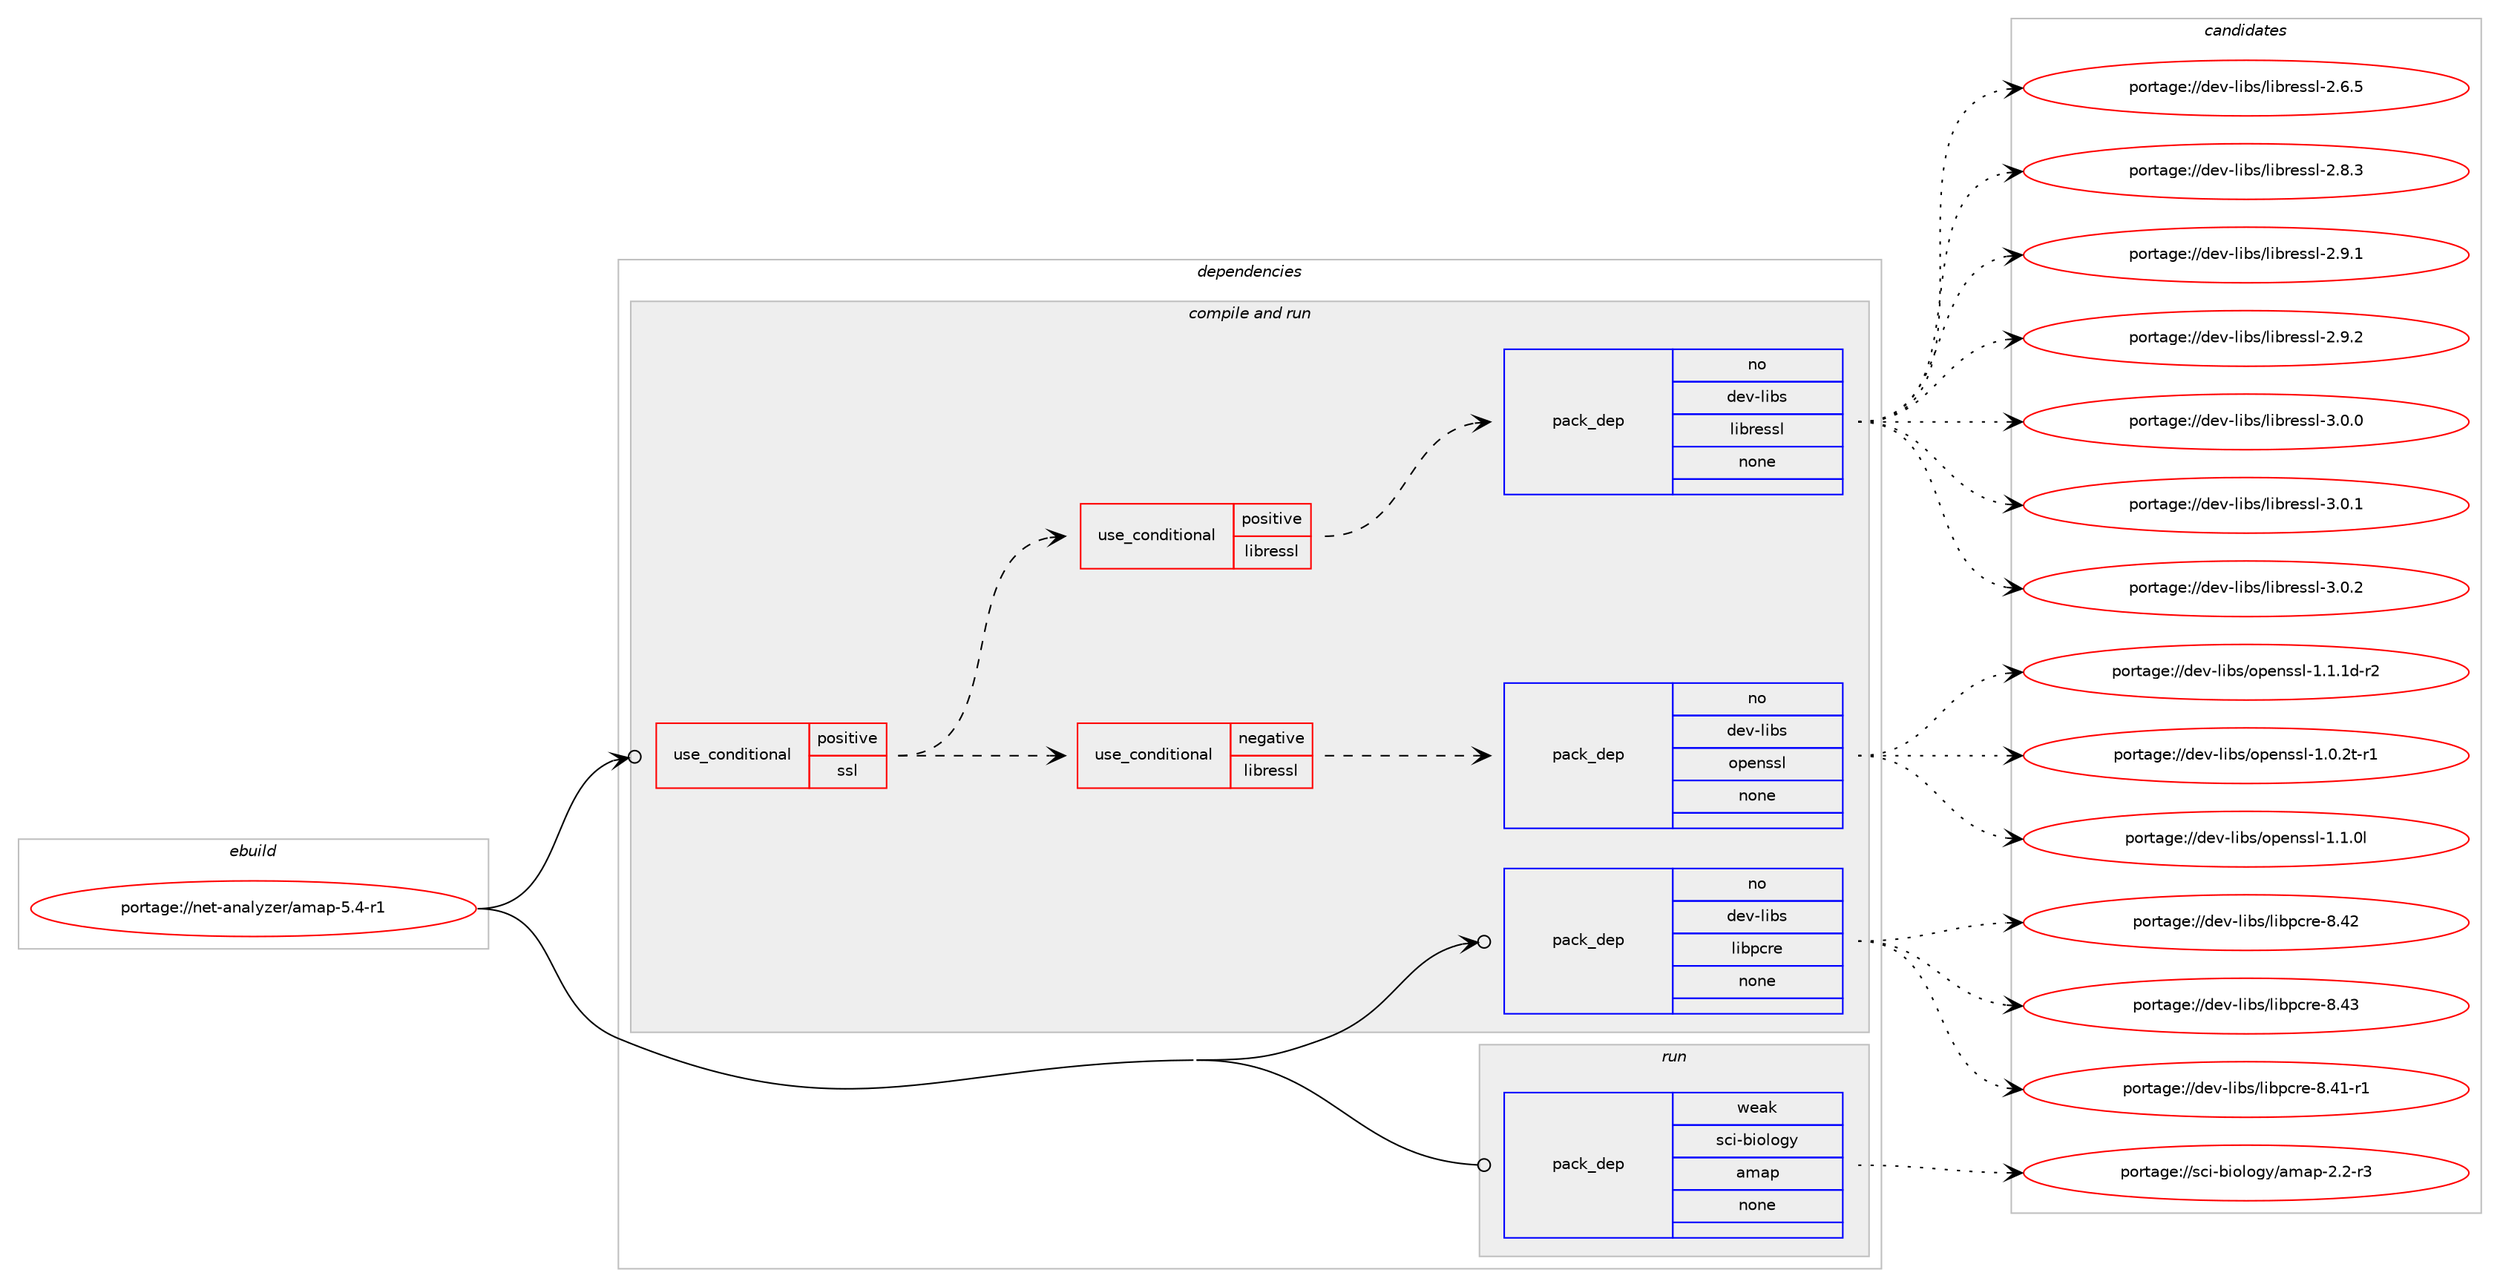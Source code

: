 digraph prolog {

# *************
# Graph options
# *************

newrank=true;
concentrate=true;
compound=true;
graph [rankdir=LR,fontname=Helvetica,fontsize=10,ranksep=1.5];#, ranksep=2.5, nodesep=0.2];
edge  [arrowhead=vee];
node  [fontname=Helvetica,fontsize=10];

# **********
# The ebuild
# **********

subgraph cluster_leftcol {
color=gray;
rank=same;
label=<<i>ebuild</i>>;
id [label="portage://net-analyzer/amap-5.4-r1", color=red, width=4, href="../net-analyzer/amap-5.4-r1.svg"];
}

# ****************
# The dependencies
# ****************

subgraph cluster_midcol {
color=gray;
label=<<i>dependencies</i>>;
subgraph cluster_compile {
fillcolor="#eeeeee";
style=filled;
label=<<i>compile</i>>;
}
subgraph cluster_compileandrun {
fillcolor="#eeeeee";
style=filled;
label=<<i>compile and run</i>>;
subgraph cond85924 {
dependency344346 [label=<<TABLE BORDER="0" CELLBORDER="1" CELLSPACING="0" CELLPADDING="4"><TR><TD ROWSPAN="3" CELLPADDING="10">use_conditional</TD></TR><TR><TD>positive</TD></TR><TR><TD>ssl</TD></TR></TABLE>>, shape=none, color=red];
subgraph cond85925 {
dependency344347 [label=<<TABLE BORDER="0" CELLBORDER="1" CELLSPACING="0" CELLPADDING="4"><TR><TD ROWSPAN="3" CELLPADDING="10">use_conditional</TD></TR><TR><TD>negative</TD></TR><TR><TD>libressl</TD></TR></TABLE>>, shape=none, color=red];
subgraph pack252796 {
dependency344348 [label=<<TABLE BORDER="0" CELLBORDER="1" CELLSPACING="0" CELLPADDING="4" WIDTH="220"><TR><TD ROWSPAN="6" CELLPADDING="30">pack_dep</TD></TR><TR><TD WIDTH="110">no</TD></TR><TR><TD>dev-libs</TD></TR><TR><TD>openssl</TD></TR><TR><TD>none</TD></TR><TR><TD></TD></TR></TABLE>>, shape=none, color=blue];
}
dependency344347:e -> dependency344348:w [weight=20,style="dashed",arrowhead="vee"];
}
dependency344346:e -> dependency344347:w [weight=20,style="dashed",arrowhead="vee"];
subgraph cond85926 {
dependency344349 [label=<<TABLE BORDER="0" CELLBORDER="1" CELLSPACING="0" CELLPADDING="4"><TR><TD ROWSPAN="3" CELLPADDING="10">use_conditional</TD></TR><TR><TD>positive</TD></TR><TR><TD>libressl</TD></TR></TABLE>>, shape=none, color=red];
subgraph pack252797 {
dependency344350 [label=<<TABLE BORDER="0" CELLBORDER="1" CELLSPACING="0" CELLPADDING="4" WIDTH="220"><TR><TD ROWSPAN="6" CELLPADDING="30">pack_dep</TD></TR><TR><TD WIDTH="110">no</TD></TR><TR><TD>dev-libs</TD></TR><TR><TD>libressl</TD></TR><TR><TD>none</TD></TR><TR><TD></TD></TR></TABLE>>, shape=none, color=blue];
}
dependency344349:e -> dependency344350:w [weight=20,style="dashed",arrowhead="vee"];
}
dependency344346:e -> dependency344349:w [weight=20,style="dashed",arrowhead="vee"];
}
id:e -> dependency344346:w [weight=20,style="solid",arrowhead="odotvee"];
subgraph pack252798 {
dependency344351 [label=<<TABLE BORDER="0" CELLBORDER="1" CELLSPACING="0" CELLPADDING="4" WIDTH="220"><TR><TD ROWSPAN="6" CELLPADDING="30">pack_dep</TD></TR><TR><TD WIDTH="110">no</TD></TR><TR><TD>dev-libs</TD></TR><TR><TD>libpcre</TD></TR><TR><TD>none</TD></TR><TR><TD></TD></TR></TABLE>>, shape=none, color=blue];
}
id:e -> dependency344351:w [weight=20,style="solid",arrowhead="odotvee"];
}
subgraph cluster_run {
fillcolor="#eeeeee";
style=filled;
label=<<i>run</i>>;
subgraph pack252799 {
dependency344352 [label=<<TABLE BORDER="0" CELLBORDER="1" CELLSPACING="0" CELLPADDING="4" WIDTH="220"><TR><TD ROWSPAN="6" CELLPADDING="30">pack_dep</TD></TR><TR><TD WIDTH="110">weak</TD></TR><TR><TD>sci-biology</TD></TR><TR><TD>amap</TD></TR><TR><TD>none</TD></TR><TR><TD></TD></TR></TABLE>>, shape=none, color=blue];
}
id:e -> dependency344352:w [weight=20,style="solid",arrowhead="odot"];
}
}

# **************
# The candidates
# **************

subgraph cluster_choices {
rank=same;
color=gray;
label=<<i>candidates</i>>;

subgraph choice252796 {
color=black;
nodesep=1;
choiceportage1001011184510810598115471111121011101151151084549464846501164511449 [label="portage://dev-libs/openssl-1.0.2t-r1", color=red, width=4,href="../dev-libs/openssl-1.0.2t-r1.svg"];
choiceportage100101118451081059811547111112101110115115108454946494648108 [label="portage://dev-libs/openssl-1.1.0l", color=red, width=4,href="../dev-libs/openssl-1.1.0l.svg"];
choiceportage1001011184510810598115471111121011101151151084549464946491004511450 [label="portage://dev-libs/openssl-1.1.1d-r2", color=red, width=4,href="../dev-libs/openssl-1.1.1d-r2.svg"];
dependency344348:e -> choiceportage1001011184510810598115471111121011101151151084549464846501164511449:w [style=dotted,weight="100"];
dependency344348:e -> choiceportage100101118451081059811547111112101110115115108454946494648108:w [style=dotted,weight="100"];
dependency344348:e -> choiceportage1001011184510810598115471111121011101151151084549464946491004511450:w [style=dotted,weight="100"];
}
subgraph choice252797 {
color=black;
nodesep=1;
choiceportage10010111845108105981154710810598114101115115108455046544653 [label="portage://dev-libs/libressl-2.6.5", color=red, width=4,href="../dev-libs/libressl-2.6.5.svg"];
choiceportage10010111845108105981154710810598114101115115108455046564651 [label="portage://dev-libs/libressl-2.8.3", color=red, width=4,href="../dev-libs/libressl-2.8.3.svg"];
choiceportage10010111845108105981154710810598114101115115108455046574649 [label="portage://dev-libs/libressl-2.9.1", color=red, width=4,href="../dev-libs/libressl-2.9.1.svg"];
choiceportage10010111845108105981154710810598114101115115108455046574650 [label="portage://dev-libs/libressl-2.9.2", color=red, width=4,href="../dev-libs/libressl-2.9.2.svg"];
choiceportage10010111845108105981154710810598114101115115108455146484648 [label="portage://dev-libs/libressl-3.0.0", color=red, width=4,href="../dev-libs/libressl-3.0.0.svg"];
choiceportage10010111845108105981154710810598114101115115108455146484649 [label="portage://dev-libs/libressl-3.0.1", color=red, width=4,href="../dev-libs/libressl-3.0.1.svg"];
choiceportage10010111845108105981154710810598114101115115108455146484650 [label="portage://dev-libs/libressl-3.0.2", color=red, width=4,href="../dev-libs/libressl-3.0.2.svg"];
dependency344350:e -> choiceportage10010111845108105981154710810598114101115115108455046544653:w [style=dotted,weight="100"];
dependency344350:e -> choiceportage10010111845108105981154710810598114101115115108455046564651:w [style=dotted,weight="100"];
dependency344350:e -> choiceportage10010111845108105981154710810598114101115115108455046574649:w [style=dotted,weight="100"];
dependency344350:e -> choiceportage10010111845108105981154710810598114101115115108455046574650:w [style=dotted,weight="100"];
dependency344350:e -> choiceportage10010111845108105981154710810598114101115115108455146484648:w [style=dotted,weight="100"];
dependency344350:e -> choiceportage10010111845108105981154710810598114101115115108455146484649:w [style=dotted,weight="100"];
dependency344350:e -> choiceportage10010111845108105981154710810598114101115115108455146484650:w [style=dotted,weight="100"];
}
subgraph choice252798 {
color=black;
nodesep=1;
choiceportage100101118451081059811547108105981129911410145564652494511449 [label="portage://dev-libs/libpcre-8.41-r1", color=red, width=4,href="../dev-libs/libpcre-8.41-r1.svg"];
choiceportage10010111845108105981154710810598112991141014556465250 [label="portage://dev-libs/libpcre-8.42", color=red, width=4,href="../dev-libs/libpcre-8.42.svg"];
choiceportage10010111845108105981154710810598112991141014556465251 [label="portage://dev-libs/libpcre-8.43", color=red, width=4,href="../dev-libs/libpcre-8.43.svg"];
dependency344351:e -> choiceportage100101118451081059811547108105981129911410145564652494511449:w [style=dotted,weight="100"];
dependency344351:e -> choiceportage10010111845108105981154710810598112991141014556465250:w [style=dotted,weight="100"];
dependency344351:e -> choiceportage10010111845108105981154710810598112991141014556465251:w [style=dotted,weight="100"];
}
subgraph choice252799 {
color=black;
nodesep=1;
choiceportage115991054598105111108111103121479710997112455046504511451 [label="portage://sci-biology/amap-2.2-r3", color=red, width=4,href="../sci-biology/amap-2.2-r3.svg"];
dependency344352:e -> choiceportage115991054598105111108111103121479710997112455046504511451:w [style=dotted,weight="100"];
}
}

}
